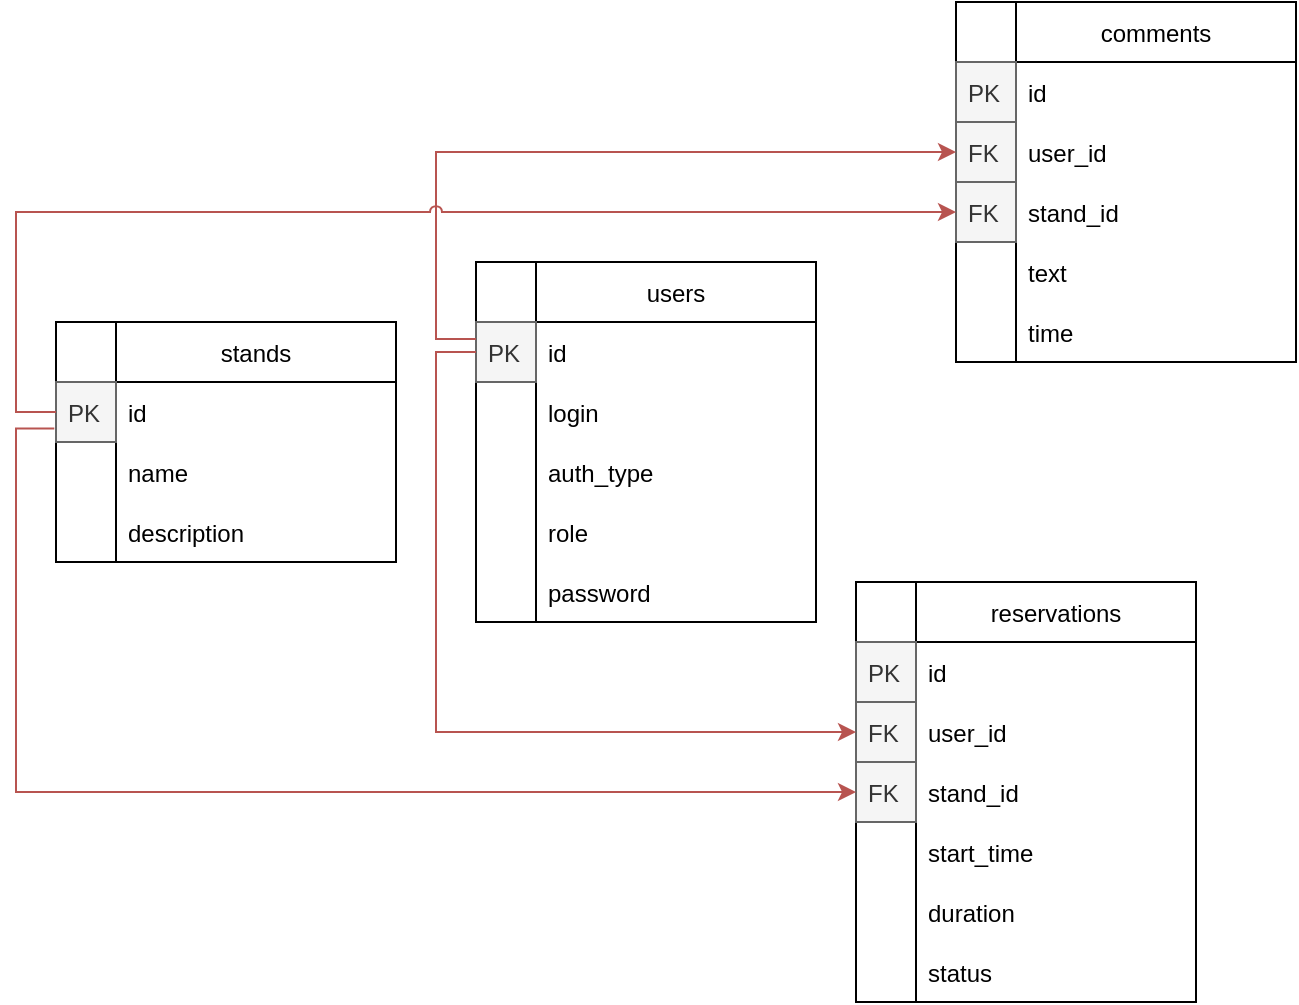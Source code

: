 <mxfile version="24.2.2" type="device">
  <diagram id="w8CbDTMibl-A2cG6xeVa" name="Page-1">
    <mxGraphModel dx="1816" dy="546" grid="1" gridSize="10" guides="1" tooltips="1" connect="1" arrows="1" fold="1" page="1" pageScale="1" pageWidth="827" pageHeight="1169" math="0" shadow="0">
      <root>
        <mxCell id="0" />
        <mxCell id="1" parent="0" />
        <mxCell id="ij3IRHzMrlXmMAQhGpTs-16" value="users" style="swimlane;fontStyle=0;childLayout=stackLayout;horizontal=1;startSize=30;horizontalStack=0;resizeParent=1;resizeParentMax=0;resizeLast=0;collapsible=1;marginBottom=0;" parent="1" vertex="1">
          <mxGeometry x="220" y="400" width="140" height="180" as="geometry">
            <mxRectangle x="300" y="370" width="50" height="30" as="alternateBounds" />
          </mxGeometry>
        </mxCell>
        <mxCell id="ij3IRHzMrlXmMAQhGpTs-17" value="id" style="text;strokeColor=none;fillColor=none;align=left;verticalAlign=middle;spacingLeft=4;spacingRight=4;overflow=hidden;points=[[0,0.5],[1,0.5]];portConstraint=eastwest;rotatable=0;" parent="ij3IRHzMrlXmMAQhGpTs-16" vertex="1">
          <mxGeometry y="30" width="140" height="30" as="geometry" />
        </mxCell>
        <mxCell id="ij3IRHzMrlXmMAQhGpTs-18" value="login" style="text;strokeColor=none;fillColor=none;align=left;verticalAlign=middle;spacingLeft=4;spacingRight=4;overflow=hidden;points=[[0,0.5],[1,0.5]];portConstraint=eastwest;rotatable=0;" parent="ij3IRHzMrlXmMAQhGpTs-16" vertex="1">
          <mxGeometry y="60" width="140" height="30" as="geometry" />
        </mxCell>
        <mxCell id="ij3IRHzMrlXmMAQhGpTs-20" value="auth_type" style="text;strokeColor=none;fillColor=none;align=left;verticalAlign=middle;spacingLeft=4;spacingRight=4;overflow=hidden;points=[[0,0.5],[1,0.5]];portConstraint=eastwest;rotatable=0;" parent="ij3IRHzMrlXmMAQhGpTs-16" vertex="1">
          <mxGeometry y="90" width="140" height="30" as="geometry" />
        </mxCell>
        <mxCell id="ij3IRHzMrlXmMAQhGpTs-19" value="role" style="text;strokeColor=none;fillColor=none;align=left;verticalAlign=middle;spacingLeft=4;spacingRight=4;overflow=hidden;points=[[0,0.5],[1,0.5]];portConstraint=eastwest;rotatable=0;" parent="ij3IRHzMrlXmMAQhGpTs-16" vertex="1">
          <mxGeometry y="120" width="140" height="30" as="geometry" />
        </mxCell>
        <mxCell id="ij3IRHzMrlXmMAQhGpTs-44" value="password" style="text;strokeColor=none;fillColor=none;align=left;verticalAlign=middle;spacingLeft=4;spacingRight=4;overflow=hidden;points=[[0,0.5],[1,0.5]];portConstraint=eastwest;rotatable=0;" parent="ij3IRHzMrlXmMAQhGpTs-16" vertex="1">
          <mxGeometry y="150" width="140" height="30" as="geometry" />
        </mxCell>
        <mxCell id="ij3IRHzMrlXmMAQhGpTs-28" value="" style="swimlane;fontStyle=0;childLayout=stackLayout;horizontal=1;startSize=30;horizontalStack=0;resizeParent=1;resizeParentMax=0;resizeLast=0;collapsible=1;marginBottom=0;" parent="1" vertex="1">
          <mxGeometry x="190" y="400" width="30" height="180" as="geometry">
            <mxRectangle x="270" y="370" width="50" height="30" as="alternateBounds" />
          </mxGeometry>
        </mxCell>
        <mxCell id="ij3IRHzMrlXmMAQhGpTs-29" value="PK" style="text;align=left;verticalAlign=middle;spacingLeft=4;spacingRight=4;overflow=hidden;points=[[0,0.5],[1,0.5]];portConstraint=eastwest;rotatable=0;fillColor=#f5f5f5;strokeColor=#666666;fontColor=#333333;" parent="ij3IRHzMrlXmMAQhGpTs-28" vertex="1">
          <mxGeometry y="30" width="30" height="30" as="geometry" />
        </mxCell>
        <mxCell id="ij3IRHzMrlXmMAQhGpTs-31" value=" " style="text;align=left;verticalAlign=middle;spacingLeft=4;spacingRight=4;overflow=hidden;points=[[0,0.5],[1,0.5]];portConstraint=eastwest;rotatable=0;" parent="ij3IRHzMrlXmMAQhGpTs-28" vertex="1">
          <mxGeometry y="60" width="30" height="30" as="geometry" />
        </mxCell>
        <mxCell id="ij3IRHzMrlXmMAQhGpTs-32" value=" " style="text;strokeColor=none;fillColor=none;align=left;verticalAlign=middle;spacingLeft=4;spacingRight=4;overflow=hidden;points=[[0,0.5],[1,0.5]];portConstraint=eastwest;rotatable=0;" parent="ij3IRHzMrlXmMAQhGpTs-28" vertex="1">
          <mxGeometry y="90" width="30" height="30" as="geometry" />
        </mxCell>
        <mxCell id="ij3IRHzMrlXmMAQhGpTs-33" value=" " style="text;strokeColor=none;fillColor=none;align=left;verticalAlign=middle;spacingLeft=4;spacingRight=4;overflow=hidden;points=[[0,0.5],[1,0.5]];portConstraint=eastwest;rotatable=0;" parent="ij3IRHzMrlXmMAQhGpTs-28" vertex="1">
          <mxGeometry y="120" width="30" height="30" as="geometry" />
        </mxCell>
        <mxCell id="ij3IRHzMrlXmMAQhGpTs-45" value=" " style="text;strokeColor=none;fillColor=none;align=left;verticalAlign=middle;spacingLeft=4;spacingRight=4;overflow=hidden;points=[[0,0.5],[1,0.5]];portConstraint=eastwest;rotatable=0;" parent="ij3IRHzMrlXmMAQhGpTs-28" vertex="1">
          <mxGeometry y="150" width="30" height="30" as="geometry" />
        </mxCell>
        <mxCell id="ij3IRHzMrlXmMAQhGpTs-34" value="stands" style="swimlane;fontStyle=0;childLayout=stackLayout;horizontal=1;startSize=30;horizontalStack=0;resizeParent=1;resizeParentMax=0;resizeLast=0;collapsible=1;marginBottom=0;" parent="1" vertex="1">
          <mxGeometry x="10" y="430" width="140" height="120" as="geometry">
            <mxRectangle x="300" y="370" width="50" height="30" as="alternateBounds" />
          </mxGeometry>
        </mxCell>
        <mxCell id="ij3IRHzMrlXmMAQhGpTs-35" value="id" style="text;strokeColor=none;fillColor=none;align=left;verticalAlign=middle;spacingLeft=4;spacingRight=4;overflow=hidden;points=[[0,0.5],[1,0.5]];portConstraint=eastwest;rotatable=0;" parent="ij3IRHzMrlXmMAQhGpTs-34" vertex="1">
          <mxGeometry y="30" width="140" height="30" as="geometry" />
        </mxCell>
        <mxCell id="ij3IRHzMrlXmMAQhGpTs-36" value="name" style="text;strokeColor=none;fillColor=none;align=left;verticalAlign=middle;spacingLeft=4;spacingRight=4;overflow=hidden;points=[[0,0.5],[1,0.5]];portConstraint=eastwest;rotatable=0;" parent="ij3IRHzMrlXmMAQhGpTs-34" vertex="1">
          <mxGeometry y="60" width="140" height="30" as="geometry" />
        </mxCell>
        <mxCell id="ij3IRHzMrlXmMAQhGpTs-38" value="description" style="text;strokeColor=none;fillColor=none;align=left;verticalAlign=middle;spacingLeft=4;spacingRight=4;overflow=hidden;points=[[0,0.5],[1,0.5]];portConstraint=eastwest;rotatable=0;" parent="ij3IRHzMrlXmMAQhGpTs-34" vertex="1">
          <mxGeometry y="90" width="140" height="30" as="geometry" />
        </mxCell>
        <mxCell id="ij3IRHzMrlXmMAQhGpTs-39" value="" style="swimlane;fontStyle=0;childLayout=stackLayout;horizontal=1;startSize=30;horizontalStack=0;resizeParent=1;resizeParentMax=0;resizeLast=0;collapsible=1;marginBottom=0;" parent="1" vertex="1">
          <mxGeometry x="-20" y="430" width="30" height="120" as="geometry">
            <mxRectangle x="270" y="370" width="50" height="30" as="alternateBounds" />
          </mxGeometry>
        </mxCell>
        <mxCell id="ij3IRHzMrlXmMAQhGpTs-40" value="PK" style="text;strokeColor=#666666;fillColor=#f5f5f5;align=left;verticalAlign=middle;spacingLeft=4;spacingRight=4;overflow=hidden;points=[[0,0.5],[1,0.5]];portConstraint=eastwest;rotatable=0;fontColor=#333333;" parent="ij3IRHzMrlXmMAQhGpTs-39" vertex="1">
          <mxGeometry y="30" width="30" height="30" as="geometry" />
        </mxCell>
        <mxCell id="ij3IRHzMrlXmMAQhGpTs-41" value=" " style="text;strokeColor=none;fillColor=none;align=left;verticalAlign=middle;spacingLeft=4;spacingRight=4;overflow=hidden;points=[[0,0.5],[1,0.5]];portConstraint=eastwest;rotatable=0;" parent="ij3IRHzMrlXmMAQhGpTs-39" vertex="1">
          <mxGeometry y="60" width="30" height="30" as="geometry" />
        </mxCell>
        <mxCell id="ij3IRHzMrlXmMAQhGpTs-42" value=" " style="text;strokeColor=none;fillColor=none;align=left;verticalAlign=middle;spacingLeft=4;spacingRight=4;overflow=hidden;points=[[0,0.5],[1,0.5]];portConstraint=eastwest;rotatable=0;" parent="ij3IRHzMrlXmMAQhGpTs-39" vertex="1">
          <mxGeometry y="90" width="30" height="30" as="geometry" />
        </mxCell>
        <mxCell id="ij3IRHzMrlXmMAQhGpTs-46" value="reservations" style="swimlane;fontStyle=0;childLayout=stackLayout;horizontal=1;startSize=30;horizontalStack=0;resizeParent=1;resizeParentMax=0;resizeLast=0;collapsible=1;marginBottom=0;" parent="1" vertex="1">
          <mxGeometry x="410" y="560" width="140" height="210" as="geometry">
            <mxRectangle x="300" y="370" width="50" height="30" as="alternateBounds" />
          </mxGeometry>
        </mxCell>
        <mxCell id="P-_x93btr0LXflcRxgYq-19" value="id" style="text;strokeColor=none;fillColor=none;align=left;verticalAlign=middle;spacingLeft=4;spacingRight=4;overflow=hidden;points=[[0,0.5],[1,0.5]];portConstraint=eastwest;rotatable=0;" vertex="1" parent="ij3IRHzMrlXmMAQhGpTs-46">
          <mxGeometry y="30" width="140" height="30" as="geometry" />
        </mxCell>
        <mxCell id="ij3IRHzMrlXmMAQhGpTs-48" value="user_id" style="text;strokeColor=none;fillColor=none;align=left;verticalAlign=middle;spacingLeft=4;spacingRight=4;overflow=hidden;points=[[0,0.5],[1,0.5]];portConstraint=eastwest;rotatable=0;" parent="ij3IRHzMrlXmMAQhGpTs-46" vertex="1">
          <mxGeometry y="60" width="140" height="30" as="geometry" />
        </mxCell>
        <mxCell id="ij3IRHzMrlXmMAQhGpTs-47" value="stand_id" style="text;strokeColor=none;fillColor=none;align=left;verticalAlign=middle;spacingLeft=4;spacingRight=4;overflow=hidden;points=[[0,0.5],[1,0.5]];portConstraint=eastwest;rotatable=0;" parent="ij3IRHzMrlXmMAQhGpTs-46" vertex="1">
          <mxGeometry y="90" width="140" height="30" as="geometry" />
        </mxCell>
        <mxCell id="ij3IRHzMrlXmMAQhGpTs-49" value="start_time" style="text;strokeColor=none;fillColor=none;align=left;verticalAlign=middle;spacingLeft=4;spacingRight=4;overflow=hidden;points=[[0,0.5],[1,0.5]];portConstraint=eastwest;rotatable=0;" parent="ij3IRHzMrlXmMAQhGpTs-46" vertex="1">
          <mxGeometry y="120" width="140" height="30" as="geometry" />
        </mxCell>
        <mxCell id="ij3IRHzMrlXmMAQhGpTs-51" value="duration" style="text;strokeColor=none;fillColor=none;align=left;verticalAlign=middle;spacingLeft=4;spacingRight=4;overflow=hidden;points=[[0,0.5],[1,0.5]];portConstraint=eastwest;rotatable=0;" parent="ij3IRHzMrlXmMAQhGpTs-46" vertex="1">
          <mxGeometry y="150" width="140" height="30" as="geometry" />
        </mxCell>
        <mxCell id="ij3IRHzMrlXmMAQhGpTs-50" value="status" style="text;strokeColor=none;fillColor=none;align=left;verticalAlign=middle;spacingLeft=4;spacingRight=4;overflow=hidden;points=[[0,0.5],[1,0.5]];portConstraint=eastwest;rotatable=0;" parent="ij3IRHzMrlXmMAQhGpTs-46" vertex="1">
          <mxGeometry y="180" width="140" height="30" as="geometry" />
        </mxCell>
        <mxCell id="ij3IRHzMrlXmMAQhGpTs-52" value="" style="swimlane;fontStyle=0;childLayout=stackLayout;horizontal=1;startSize=30;horizontalStack=0;resizeParent=1;resizeParentMax=0;resizeLast=0;collapsible=1;marginBottom=0;" parent="1" vertex="1">
          <mxGeometry x="380" y="560" width="30" height="210" as="geometry">
            <mxRectangle x="270" y="370" width="50" height="30" as="alternateBounds" />
          </mxGeometry>
        </mxCell>
        <mxCell id="P-_x93btr0LXflcRxgYq-20" value="PK" style="text;strokeColor=#666666;fillColor=#f5f5f5;align=left;verticalAlign=middle;spacingLeft=4;spacingRight=4;overflow=hidden;points=[[0,0.5],[1,0.5]];portConstraint=eastwest;rotatable=0;fontColor=#333333;" vertex="1" parent="ij3IRHzMrlXmMAQhGpTs-52">
          <mxGeometry y="30" width="30" height="30" as="geometry" />
        </mxCell>
        <mxCell id="ij3IRHzMrlXmMAQhGpTs-53" value="FK" style="text;strokeColor=#666666;fillColor=#f5f5f5;align=left;verticalAlign=middle;spacingLeft=4;spacingRight=4;overflow=hidden;points=[[0,0.5],[1,0.5]];portConstraint=eastwest;rotatable=0;fontColor=#333333;" parent="ij3IRHzMrlXmMAQhGpTs-52" vertex="1">
          <mxGeometry y="60" width="30" height="30" as="geometry" />
        </mxCell>
        <mxCell id="ij3IRHzMrlXmMAQhGpTs-54" value="FK" style="text;strokeColor=#666666;fillColor=#f5f5f5;align=left;verticalAlign=middle;spacingLeft=4;spacingRight=4;overflow=hidden;points=[[0,0.5],[1,0.5]];portConstraint=eastwest;rotatable=0;fontColor=#333333;" parent="ij3IRHzMrlXmMAQhGpTs-52" vertex="1">
          <mxGeometry y="90" width="30" height="30" as="geometry" />
        </mxCell>
        <mxCell id="ij3IRHzMrlXmMAQhGpTs-55" value=" " style="text;strokeColor=none;fillColor=none;align=left;verticalAlign=middle;spacingLeft=4;spacingRight=4;overflow=hidden;points=[[0,0.5],[1,0.5]];portConstraint=eastwest;rotatable=0;" parent="ij3IRHzMrlXmMAQhGpTs-52" vertex="1">
          <mxGeometry y="120" width="30" height="30" as="geometry" />
        </mxCell>
        <mxCell id="ij3IRHzMrlXmMAQhGpTs-56" value=" " style="text;strokeColor=none;fillColor=none;align=left;verticalAlign=middle;spacingLeft=4;spacingRight=4;overflow=hidden;points=[[0,0.5],[1,0.5]];portConstraint=eastwest;rotatable=0;" parent="ij3IRHzMrlXmMAQhGpTs-52" vertex="1">
          <mxGeometry y="150" width="30" height="30" as="geometry" />
        </mxCell>
        <mxCell id="ij3IRHzMrlXmMAQhGpTs-57" value=" " style="text;strokeColor=none;fillColor=none;align=left;verticalAlign=middle;spacingLeft=4;spacingRight=4;overflow=hidden;points=[[0,0.5],[1,0.5]];portConstraint=eastwest;rotatable=0;" parent="ij3IRHzMrlXmMAQhGpTs-52" vertex="1">
          <mxGeometry y="180" width="30" height="30" as="geometry" />
        </mxCell>
        <mxCell id="ij3IRHzMrlXmMAQhGpTs-58" style="edgeStyle=orthogonalEdgeStyle;rounded=0;orthogonalLoop=1;jettySize=auto;html=1;entryX=0;entryY=0.5;entryDx=0;entryDy=0;fillColor=#f8cecc;strokeColor=#b85450;exitX=0;exitY=0.5;exitDx=0;exitDy=0;" parent="1" source="ij3IRHzMrlXmMAQhGpTs-29" target="ij3IRHzMrlXmMAQhGpTs-53" edge="1">
          <mxGeometry relative="1" as="geometry">
            <mxPoint x="140" y="420" as="sourcePoint" />
          </mxGeometry>
        </mxCell>
        <mxCell id="ij3IRHzMrlXmMAQhGpTs-59" style="edgeStyle=orthogonalEdgeStyle;rounded=0;orthogonalLoop=1;jettySize=auto;html=1;entryX=0;entryY=0.5;entryDx=0;entryDy=0;exitX=-0.028;exitY=0.777;exitDx=0;exitDy=0;fillColor=#f8cecc;strokeColor=#b85450;exitPerimeter=0;" parent="1" source="ij3IRHzMrlXmMAQhGpTs-40" target="ij3IRHzMrlXmMAQhGpTs-54" edge="1">
          <mxGeometry relative="1" as="geometry" />
        </mxCell>
        <mxCell id="P-_x93btr0LXflcRxgYq-1" value="comments" style="swimlane;fontStyle=0;childLayout=stackLayout;horizontal=1;startSize=30;horizontalStack=0;resizeParent=1;resizeParentMax=0;resizeLast=0;collapsible=1;marginBottom=0;" vertex="1" parent="1">
          <mxGeometry x="460" y="270" width="140" height="180" as="geometry">
            <mxRectangle x="300" y="370" width="50" height="30" as="alternateBounds" />
          </mxGeometry>
        </mxCell>
        <mxCell id="P-_x93btr0LXflcRxgYq-13" value="id" style="text;strokeColor=none;fillColor=none;align=left;verticalAlign=middle;spacingLeft=4;spacingRight=4;overflow=hidden;points=[[0,0.5],[1,0.5]];portConstraint=eastwest;rotatable=0;" vertex="1" parent="P-_x93btr0LXflcRxgYq-1">
          <mxGeometry y="30" width="140" height="30" as="geometry" />
        </mxCell>
        <mxCell id="P-_x93btr0LXflcRxgYq-3" value="user_id" style="text;strokeColor=none;fillColor=none;align=left;verticalAlign=middle;spacingLeft=4;spacingRight=4;overflow=hidden;points=[[0,0.5],[1,0.5]];portConstraint=eastwest;rotatable=0;" vertex="1" parent="P-_x93btr0LXflcRxgYq-1">
          <mxGeometry y="60" width="140" height="30" as="geometry" />
        </mxCell>
        <mxCell id="P-_x93btr0LXflcRxgYq-2" value="stand_id" style="text;strokeColor=none;fillColor=none;align=left;verticalAlign=middle;spacingLeft=4;spacingRight=4;overflow=hidden;points=[[0,0.5],[1,0.5]];portConstraint=eastwest;rotatable=0;" vertex="1" parent="P-_x93btr0LXflcRxgYq-1">
          <mxGeometry y="90" width="140" height="30" as="geometry" />
        </mxCell>
        <mxCell id="P-_x93btr0LXflcRxgYq-4" value="text" style="text;strokeColor=none;fillColor=none;align=left;verticalAlign=middle;spacingLeft=4;spacingRight=4;overflow=hidden;points=[[0,0.5],[1,0.5]];portConstraint=eastwest;rotatable=0;" vertex="1" parent="P-_x93btr0LXflcRxgYq-1">
          <mxGeometry y="120" width="140" height="30" as="geometry" />
        </mxCell>
        <mxCell id="P-_x93btr0LXflcRxgYq-5" value="time" style="text;strokeColor=none;fillColor=none;align=left;verticalAlign=middle;spacingLeft=4;spacingRight=4;overflow=hidden;points=[[0,0.5],[1,0.5]];portConstraint=eastwest;rotatable=0;" vertex="1" parent="P-_x93btr0LXflcRxgYq-1">
          <mxGeometry y="150" width="140" height="30" as="geometry" />
        </mxCell>
        <mxCell id="P-_x93btr0LXflcRxgYq-7" value="" style="swimlane;fontStyle=0;childLayout=stackLayout;horizontal=1;startSize=30;horizontalStack=0;resizeParent=1;resizeParentMax=0;resizeLast=0;collapsible=1;marginBottom=0;" vertex="1" parent="1">
          <mxGeometry x="430" y="270" width="30" height="180" as="geometry">
            <mxRectangle x="270" y="370" width="50" height="30" as="alternateBounds" />
          </mxGeometry>
        </mxCell>
        <mxCell id="P-_x93btr0LXflcRxgYq-8" value="PK" style="text;strokeColor=#666666;fillColor=#f5f5f5;align=left;verticalAlign=middle;spacingLeft=4;spacingRight=4;overflow=hidden;points=[[0,0.5],[1,0.5]];portConstraint=eastwest;rotatable=0;fontColor=#333333;" vertex="1" parent="P-_x93btr0LXflcRxgYq-7">
          <mxGeometry y="30" width="30" height="30" as="geometry" />
        </mxCell>
        <mxCell id="P-_x93btr0LXflcRxgYq-9" value="FK" style="text;strokeColor=#666666;fillColor=#f5f5f5;align=left;verticalAlign=middle;spacingLeft=4;spacingRight=4;overflow=hidden;points=[[0,0.5],[1,0.5]];portConstraint=eastwest;rotatable=0;fontColor=#333333;" vertex="1" parent="P-_x93btr0LXflcRxgYq-7">
          <mxGeometry y="60" width="30" height="30" as="geometry" />
        </mxCell>
        <mxCell id="P-_x93btr0LXflcRxgYq-15" value="FK" style="text;strokeColor=#666666;fillColor=#f5f5f5;align=left;verticalAlign=middle;spacingLeft=4;spacingRight=4;overflow=hidden;points=[[0,0.5],[1,0.5]];portConstraint=eastwest;rotatable=0;fontColor=#333333;" vertex="1" parent="P-_x93btr0LXflcRxgYq-7">
          <mxGeometry y="90" width="30" height="30" as="geometry" />
        </mxCell>
        <mxCell id="P-_x93btr0LXflcRxgYq-10" value=" " style="text;strokeColor=none;fillColor=none;align=left;verticalAlign=middle;spacingLeft=4;spacingRight=4;overflow=hidden;points=[[0,0.5],[1,0.5]];portConstraint=eastwest;rotatable=0;" vertex="1" parent="P-_x93btr0LXflcRxgYq-7">
          <mxGeometry y="120" width="30" height="30" as="geometry" />
        </mxCell>
        <mxCell id="P-_x93btr0LXflcRxgYq-11" value=" " style="text;strokeColor=none;fillColor=none;align=left;verticalAlign=middle;spacingLeft=4;spacingRight=4;overflow=hidden;points=[[0,0.5],[1,0.5]];portConstraint=eastwest;rotatable=0;" vertex="1" parent="P-_x93btr0LXflcRxgYq-7">
          <mxGeometry y="150" width="30" height="30" as="geometry" />
        </mxCell>
        <mxCell id="P-_x93btr0LXflcRxgYq-16" style="edgeStyle=orthogonalEdgeStyle;rounded=0;orthogonalLoop=1;jettySize=auto;html=1;exitX=-0.001;exitY=0.283;exitDx=0;exitDy=0;entryX=0;entryY=0.5;entryDx=0;entryDy=0;fillColor=#f8cecc;strokeColor=#b85450;exitPerimeter=0;" edge="1" parent="1" source="ij3IRHzMrlXmMAQhGpTs-29" target="P-_x93btr0LXflcRxgYq-9">
          <mxGeometry relative="1" as="geometry" />
        </mxCell>
        <mxCell id="P-_x93btr0LXflcRxgYq-17" style="edgeStyle=orthogonalEdgeStyle;rounded=0;orthogonalLoop=1;jettySize=auto;html=1;exitX=0;exitY=0.5;exitDx=0;exitDy=0;fillColor=#f8cecc;strokeColor=#b85450;entryX=0;entryY=0.5;entryDx=0;entryDy=0;jumpStyle=arc;" edge="1" parent="1" source="ij3IRHzMrlXmMAQhGpTs-40" target="P-_x93btr0LXflcRxgYq-15">
          <mxGeometry relative="1" as="geometry">
            <mxPoint x="320" y="340" as="targetPoint" />
          </mxGeometry>
        </mxCell>
      </root>
    </mxGraphModel>
  </diagram>
</mxfile>

